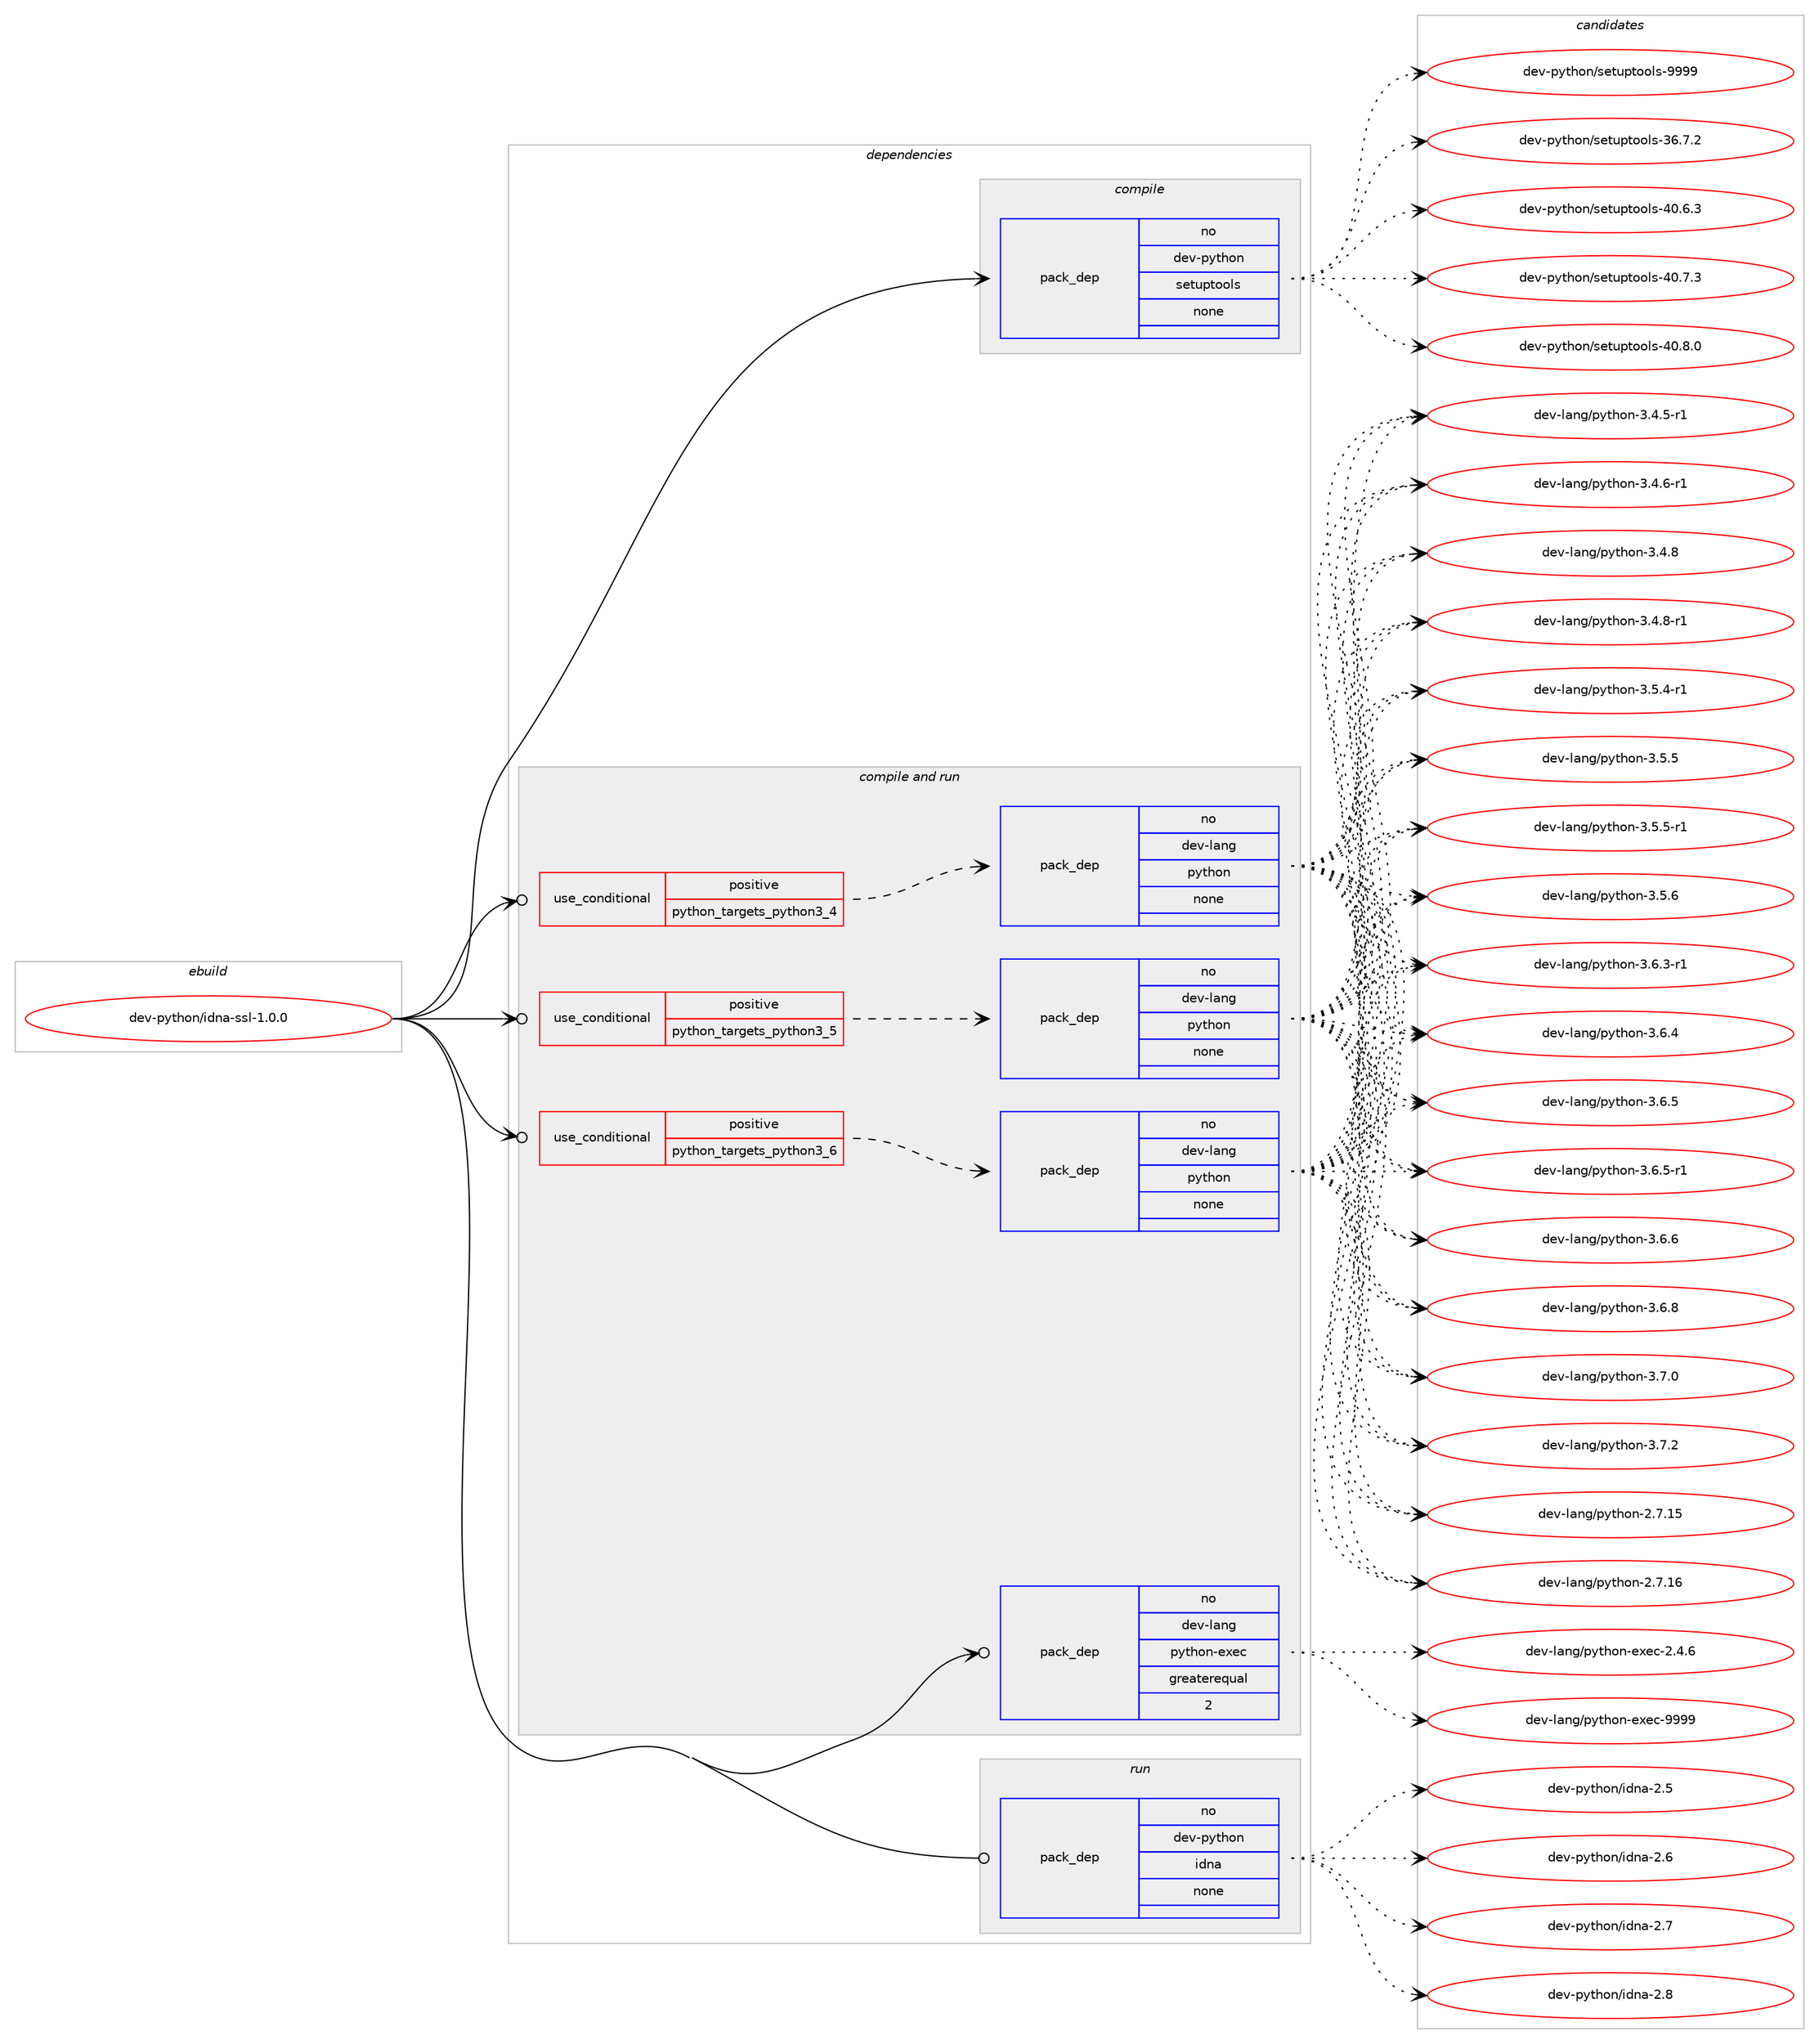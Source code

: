 digraph prolog {

# *************
# Graph options
# *************

newrank=true;
concentrate=true;
compound=true;
graph [rankdir=LR,fontname=Helvetica,fontsize=10,ranksep=1.5];#, ranksep=2.5, nodesep=0.2];
edge  [arrowhead=vee];
node  [fontname=Helvetica,fontsize=10];

# **********
# The ebuild
# **********

subgraph cluster_leftcol {
color=gray;
rank=same;
label=<<i>ebuild</i>>;
id [label="dev-python/idna-ssl-1.0.0", color=red, width=4, href="../dev-python/idna-ssl-1.0.0.svg"];
}

# ****************
# The dependencies
# ****************

subgraph cluster_midcol {
color=gray;
label=<<i>dependencies</i>>;
subgraph cluster_compile {
fillcolor="#eeeeee";
style=filled;
label=<<i>compile</i>>;
subgraph pack1014588 {
dependency1413532 [label=<<TABLE BORDER="0" CELLBORDER="1" CELLSPACING="0" CELLPADDING="4" WIDTH="220"><TR><TD ROWSPAN="6" CELLPADDING="30">pack_dep</TD></TR><TR><TD WIDTH="110">no</TD></TR><TR><TD>dev-python</TD></TR><TR><TD>setuptools</TD></TR><TR><TD>none</TD></TR><TR><TD></TD></TR></TABLE>>, shape=none, color=blue];
}
id:e -> dependency1413532:w [weight=20,style="solid",arrowhead="vee"];
}
subgraph cluster_compileandrun {
fillcolor="#eeeeee";
style=filled;
label=<<i>compile and run</i>>;
subgraph cond375675 {
dependency1413533 [label=<<TABLE BORDER="0" CELLBORDER="1" CELLSPACING="0" CELLPADDING="4"><TR><TD ROWSPAN="3" CELLPADDING="10">use_conditional</TD></TR><TR><TD>positive</TD></TR><TR><TD>python_targets_python3_4</TD></TR></TABLE>>, shape=none, color=red];
subgraph pack1014589 {
dependency1413534 [label=<<TABLE BORDER="0" CELLBORDER="1" CELLSPACING="0" CELLPADDING="4" WIDTH="220"><TR><TD ROWSPAN="6" CELLPADDING="30">pack_dep</TD></TR><TR><TD WIDTH="110">no</TD></TR><TR><TD>dev-lang</TD></TR><TR><TD>python</TD></TR><TR><TD>none</TD></TR><TR><TD></TD></TR></TABLE>>, shape=none, color=blue];
}
dependency1413533:e -> dependency1413534:w [weight=20,style="dashed",arrowhead="vee"];
}
id:e -> dependency1413533:w [weight=20,style="solid",arrowhead="odotvee"];
subgraph cond375676 {
dependency1413535 [label=<<TABLE BORDER="0" CELLBORDER="1" CELLSPACING="0" CELLPADDING="4"><TR><TD ROWSPAN="3" CELLPADDING="10">use_conditional</TD></TR><TR><TD>positive</TD></TR><TR><TD>python_targets_python3_5</TD></TR></TABLE>>, shape=none, color=red];
subgraph pack1014590 {
dependency1413536 [label=<<TABLE BORDER="0" CELLBORDER="1" CELLSPACING="0" CELLPADDING="4" WIDTH="220"><TR><TD ROWSPAN="6" CELLPADDING="30">pack_dep</TD></TR><TR><TD WIDTH="110">no</TD></TR><TR><TD>dev-lang</TD></TR><TR><TD>python</TD></TR><TR><TD>none</TD></TR><TR><TD></TD></TR></TABLE>>, shape=none, color=blue];
}
dependency1413535:e -> dependency1413536:w [weight=20,style="dashed",arrowhead="vee"];
}
id:e -> dependency1413535:w [weight=20,style="solid",arrowhead="odotvee"];
subgraph cond375677 {
dependency1413537 [label=<<TABLE BORDER="0" CELLBORDER="1" CELLSPACING="0" CELLPADDING="4"><TR><TD ROWSPAN="3" CELLPADDING="10">use_conditional</TD></TR><TR><TD>positive</TD></TR><TR><TD>python_targets_python3_6</TD></TR></TABLE>>, shape=none, color=red];
subgraph pack1014591 {
dependency1413538 [label=<<TABLE BORDER="0" CELLBORDER="1" CELLSPACING="0" CELLPADDING="4" WIDTH="220"><TR><TD ROWSPAN="6" CELLPADDING="30">pack_dep</TD></TR><TR><TD WIDTH="110">no</TD></TR><TR><TD>dev-lang</TD></TR><TR><TD>python</TD></TR><TR><TD>none</TD></TR><TR><TD></TD></TR></TABLE>>, shape=none, color=blue];
}
dependency1413537:e -> dependency1413538:w [weight=20,style="dashed",arrowhead="vee"];
}
id:e -> dependency1413537:w [weight=20,style="solid",arrowhead="odotvee"];
subgraph pack1014592 {
dependency1413539 [label=<<TABLE BORDER="0" CELLBORDER="1" CELLSPACING="0" CELLPADDING="4" WIDTH="220"><TR><TD ROWSPAN="6" CELLPADDING="30">pack_dep</TD></TR><TR><TD WIDTH="110">no</TD></TR><TR><TD>dev-lang</TD></TR><TR><TD>python-exec</TD></TR><TR><TD>greaterequal</TD></TR><TR><TD>2</TD></TR></TABLE>>, shape=none, color=blue];
}
id:e -> dependency1413539:w [weight=20,style="solid",arrowhead="odotvee"];
}
subgraph cluster_run {
fillcolor="#eeeeee";
style=filled;
label=<<i>run</i>>;
subgraph pack1014593 {
dependency1413540 [label=<<TABLE BORDER="0" CELLBORDER="1" CELLSPACING="0" CELLPADDING="4" WIDTH="220"><TR><TD ROWSPAN="6" CELLPADDING="30">pack_dep</TD></TR><TR><TD WIDTH="110">no</TD></TR><TR><TD>dev-python</TD></TR><TR><TD>idna</TD></TR><TR><TD>none</TD></TR><TR><TD></TD></TR></TABLE>>, shape=none, color=blue];
}
id:e -> dependency1413540:w [weight=20,style="solid",arrowhead="odot"];
}
}

# **************
# The candidates
# **************

subgraph cluster_choices {
rank=same;
color=gray;
label=<<i>candidates</i>>;

subgraph choice1014588 {
color=black;
nodesep=1;
choice100101118451121211161041111104711510111611711211611111110811545515446554650 [label="dev-python/setuptools-36.7.2", color=red, width=4,href="../dev-python/setuptools-36.7.2.svg"];
choice100101118451121211161041111104711510111611711211611111110811545524846544651 [label="dev-python/setuptools-40.6.3", color=red, width=4,href="../dev-python/setuptools-40.6.3.svg"];
choice100101118451121211161041111104711510111611711211611111110811545524846554651 [label="dev-python/setuptools-40.7.3", color=red, width=4,href="../dev-python/setuptools-40.7.3.svg"];
choice100101118451121211161041111104711510111611711211611111110811545524846564648 [label="dev-python/setuptools-40.8.0", color=red, width=4,href="../dev-python/setuptools-40.8.0.svg"];
choice10010111845112121116104111110471151011161171121161111111081154557575757 [label="dev-python/setuptools-9999", color=red, width=4,href="../dev-python/setuptools-9999.svg"];
dependency1413532:e -> choice100101118451121211161041111104711510111611711211611111110811545515446554650:w [style=dotted,weight="100"];
dependency1413532:e -> choice100101118451121211161041111104711510111611711211611111110811545524846544651:w [style=dotted,weight="100"];
dependency1413532:e -> choice100101118451121211161041111104711510111611711211611111110811545524846554651:w [style=dotted,weight="100"];
dependency1413532:e -> choice100101118451121211161041111104711510111611711211611111110811545524846564648:w [style=dotted,weight="100"];
dependency1413532:e -> choice10010111845112121116104111110471151011161171121161111111081154557575757:w [style=dotted,weight="100"];
}
subgraph choice1014589 {
color=black;
nodesep=1;
choice10010111845108971101034711212111610411111045504655464953 [label="dev-lang/python-2.7.15", color=red, width=4,href="../dev-lang/python-2.7.15.svg"];
choice10010111845108971101034711212111610411111045504655464954 [label="dev-lang/python-2.7.16", color=red, width=4,href="../dev-lang/python-2.7.16.svg"];
choice1001011184510897110103471121211161041111104551465246534511449 [label="dev-lang/python-3.4.5-r1", color=red, width=4,href="../dev-lang/python-3.4.5-r1.svg"];
choice1001011184510897110103471121211161041111104551465246544511449 [label="dev-lang/python-3.4.6-r1", color=red, width=4,href="../dev-lang/python-3.4.6-r1.svg"];
choice100101118451089711010347112121116104111110455146524656 [label="dev-lang/python-3.4.8", color=red, width=4,href="../dev-lang/python-3.4.8.svg"];
choice1001011184510897110103471121211161041111104551465246564511449 [label="dev-lang/python-3.4.8-r1", color=red, width=4,href="../dev-lang/python-3.4.8-r1.svg"];
choice1001011184510897110103471121211161041111104551465346524511449 [label="dev-lang/python-3.5.4-r1", color=red, width=4,href="../dev-lang/python-3.5.4-r1.svg"];
choice100101118451089711010347112121116104111110455146534653 [label="dev-lang/python-3.5.5", color=red, width=4,href="../dev-lang/python-3.5.5.svg"];
choice1001011184510897110103471121211161041111104551465346534511449 [label="dev-lang/python-3.5.5-r1", color=red, width=4,href="../dev-lang/python-3.5.5-r1.svg"];
choice100101118451089711010347112121116104111110455146534654 [label="dev-lang/python-3.5.6", color=red, width=4,href="../dev-lang/python-3.5.6.svg"];
choice1001011184510897110103471121211161041111104551465446514511449 [label="dev-lang/python-3.6.3-r1", color=red, width=4,href="../dev-lang/python-3.6.3-r1.svg"];
choice100101118451089711010347112121116104111110455146544652 [label="dev-lang/python-3.6.4", color=red, width=4,href="../dev-lang/python-3.6.4.svg"];
choice100101118451089711010347112121116104111110455146544653 [label="dev-lang/python-3.6.5", color=red, width=4,href="../dev-lang/python-3.6.5.svg"];
choice1001011184510897110103471121211161041111104551465446534511449 [label="dev-lang/python-3.6.5-r1", color=red, width=4,href="../dev-lang/python-3.6.5-r1.svg"];
choice100101118451089711010347112121116104111110455146544654 [label="dev-lang/python-3.6.6", color=red, width=4,href="../dev-lang/python-3.6.6.svg"];
choice100101118451089711010347112121116104111110455146544656 [label="dev-lang/python-3.6.8", color=red, width=4,href="../dev-lang/python-3.6.8.svg"];
choice100101118451089711010347112121116104111110455146554648 [label="dev-lang/python-3.7.0", color=red, width=4,href="../dev-lang/python-3.7.0.svg"];
choice100101118451089711010347112121116104111110455146554650 [label="dev-lang/python-3.7.2", color=red, width=4,href="../dev-lang/python-3.7.2.svg"];
dependency1413534:e -> choice10010111845108971101034711212111610411111045504655464953:w [style=dotted,weight="100"];
dependency1413534:e -> choice10010111845108971101034711212111610411111045504655464954:w [style=dotted,weight="100"];
dependency1413534:e -> choice1001011184510897110103471121211161041111104551465246534511449:w [style=dotted,weight="100"];
dependency1413534:e -> choice1001011184510897110103471121211161041111104551465246544511449:w [style=dotted,weight="100"];
dependency1413534:e -> choice100101118451089711010347112121116104111110455146524656:w [style=dotted,weight="100"];
dependency1413534:e -> choice1001011184510897110103471121211161041111104551465246564511449:w [style=dotted,weight="100"];
dependency1413534:e -> choice1001011184510897110103471121211161041111104551465346524511449:w [style=dotted,weight="100"];
dependency1413534:e -> choice100101118451089711010347112121116104111110455146534653:w [style=dotted,weight="100"];
dependency1413534:e -> choice1001011184510897110103471121211161041111104551465346534511449:w [style=dotted,weight="100"];
dependency1413534:e -> choice100101118451089711010347112121116104111110455146534654:w [style=dotted,weight="100"];
dependency1413534:e -> choice1001011184510897110103471121211161041111104551465446514511449:w [style=dotted,weight="100"];
dependency1413534:e -> choice100101118451089711010347112121116104111110455146544652:w [style=dotted,weight="100"];
dependency1413534:e -> choice100101118451089711010347112121116104111110455146544653:w [style=dotted,weight="100"];
dependency1413534:e -> choice1001011184510897110103471121211161041111104551465446534511449:w [style=dotted,weight="100"];
dependency1413534:e -> choice100101118451089711010347112121116104111110455146544654:w [style=dotted,weight="100"];
dependency1413534:e -> choice100101118451089711010347112121116104111110455146544656:w [style=dotted,weight="100"];
dependency1413534:e -> choice100101118451089711010347112121116104111110455146554648:w [style=dotted,weight="100"];
dependency1413534:e -> choice100101118451089711010347112121116104111110455146554650:w [style=dotted,weight="100"];
}
subgraph choice1014590 {
color=black;
nodesep=1;
choice10010111845108971101034711212111610411111045504655464953 [label="dev-lang/python-2.7.15", color=red, width=4,href="../dev-lang/python-2.7.15.svg"];
choice10010111845108971101034711212111610411111045504655464954 [label="dev-lang/python-2.7.16", color=red, width=4,href="../dev-lang/python-2.7.16.svg"];
choice1001011184510897110103471121211161041111104551465246534511449 [label="dev-lang/python-3.4.5-r1", color=red, width=4,href="../dev-lang/python-3.4.5-r1.svg"];
choice1001011184510897110103471121211161041111104551465246544511449 [label="dev-lang/python-3.4.6-r1", color=red, width=4,href="../dev-lang/python-3.4.6-r1.svg"];
choice100101118451089711010347112121116104111110455146524656 [label="dev-lang/python-3.4.8", color=red, width=4,href="../dev-lang/python-3.4.8.svg"];
choice1001011184510897110103471121211161041111104551465246564511449 [label="dev-lang/python-3.4.8-r1", color=red, width=4,href="../dev-lang/python-3.4.8-r1.svg"];
choice1001011184510897110103471121211161041111104551465346524511449 [label="dev-lang/python-3.5.4-r1", color=red, width=4,href="../dev-lang/python-3.5.4-r1.svg"];
choice100101118451089711010347112121116104111110455146534653 [label="dev-lang/python-3.5.5", color=red, width=4,href="../dev-lang/python-3.5.5.svg"];
choice1001011184510897110103471121211161041111104551465346534511449 [label="dev-lang/python-3.5.5-r1", color=red, width=4,href="../dev-lang/python-3.5.5-r1.svg"];
choice100101118451089711010347112121116104111110455146534654 [label="dev-lang/python-3.5.6", color=red, width=4,href="../dev-lang/python-3.5.6.svg"];
choice1001011184510897110103471121211161041111104551465446514511449 [label="dev-lang/python-3.6.3-r1", color=red, width=4,href="../dev-lang/python-3.6.3-r1.svg"];
choice100101118451089711010347112121116104111110455146544652 [label="dev-lang/python-3.6.4", color=red, width=4,href="../dev-lang/python-3.6.4.svg"];
choice100101118451089711010347112121116104111110455146544653 [label="dev-lang/python-3.6.5", color=red, width=4,href="../dev-lang/python-3.6.5.svg"];
choice1001011184510897110103471121211161041111104551465446534511449 [label="dev-lang/python-3.6.5-r1", color=red, width=4,href="../dev-lang/python-3.6.5-r1.svg"];
choice100101118451089711010347112121116104111110455146544654 [label="dev-lang/python-3.6.6", color=red, width=4,href="../dev-lang/python-3.6.6.svg"];
choice100101118451089711010347112121116104111110455146544656 [label="dev-lang/python-3.6.8", color=red, width=4,href="../dev-lang/python-3.6.8.svg"];
choice100101118451089711010347112121116104111110455146554648 [label="dev-lang/python-3.7.0", color=red, width=4,href="../dev-lang/python-3.7.0.svg"];
choice100101118451089711010347112121116104111110455146554650 [label="dev-lang/python-3.7.2", color=red, width=4,href="../dev-lang/python-3.7.2.svg"];
dependency1413536:e -> choice10010111845108971101034711212111610411111045504655464953:w [style=dotted,weight="100"];
dependency1413536:e -> choice10010111845108971101034711212111610411111045504655464954:w [style=dotted,weight="100"];
dependency1413536:e -> choice1001011184510897110103471121211161041111104551465246534511449:w [style=dotted,weight="100"];
dependency1413536:e -> choice1001011184510897110103471121211161041111104551465246544511449:w [style=dotted,weight="100"];
dependency1413536:e -> choice100101118451089711010347112121116104111110455146524656:w [style=dotted,weight="100"];
dependency1413536:e -> choice1001011184510897110103471121211161041111104551465246564511449:w [style=dotted,weight="100"];
dependency1413536:e -> choice1001011184510897110103471121211161041111104551465346524511449:w [style=dotted,weight="100"];
dependency1413536:e -> choice100101118451089711010347112121116104111110455146534653:w [style=dotted,weight="100"];
dependency1413536:e -> choice1001011184510897110103471121211161041111104551465346534511449:w [style=dotted,weight="100"];
dependency1413536:e -> choice100101118451089711010347112121116104111110455146534654:w [style=dotted,weight="100"];
dependency1413536:e -> choice1001011184510897110103471121211161041111104551465446514511449:w [style=dotted,weight="100"];
dependency1413536:e -> choice100101118451089711010347112121116104111110455146544652:w [style=dotted,weight="100"];
dependency1413536:e -> choice100101118451089711010347112121116104111110455146544653:w [style=dotted,weight="100"];
dependency1413536:e -> choice1001011184510897110103471121211161041111104551465446534511449:w [style=dotted,weight="100"];
dependency1413536:e -> choice100101118451089711010347112121116104111110455146544654:w [style=dotted,weight="100"];
dependency1413536:e -> choice100101118451089711010347112121116104111110455146544656:w [style=dotted,weight="100"];
dependency1413536:e -> choice100101118451089711010347112121116104111110455146554648:w [style=dotted,weight="100"];
dependency1413536:e -> choice100101118451089711010347112121116104111110455146554650:w [style=dotted,weight="100"];
}
subgraph choice1014591 {
color=black;
nodesep=1;
choice10010111845108971101034711212111610411111045504655464953 [label="dev-lang/python-2.7.15", color=red, width=4,href="../dev-lang/python-2.7.15.svg"];
choice10010111845108971101034711212111610411111045504655464954 [label="dev-lang/python-2.7.16", color=red, width=4,href="../dev-lang/python-2.7.16.svg"];
choice1001011184510897110103471121211161041111104551465246534511449 [label="dev-lang/python-3.4.5-r1", color=red, width=4,href="../dev-lang/python-3.4.5-r1.svg"];
choice1001011184510897110103471121211161041111104551465246544511449 [label="dev-lang/python-3.4.6-r1", color=red, width=4,href="../dev-lang/python-3.4.6-r1.svg"];
choice100101118451089711010347112121116104111110455146524656 [label="dev-lang/python-3.4.8", color=red, width=4,href="../dev-lang/python-3.4.8.svg"];
choice1001011184510897110103471121211161041111104551465246564511449 [label="dev-lang/python-3.4.8-r1", color=red, width=4,href="../dev-lang/python-3.4.8-r1.svg"];
choice1001011184510897110103471121211161041111104551465346524511449 [label="dev-lang/python-3.5.4-r1", color=red, width=4,href="../dev-lang/python-3.5.4-r1.svg"];
choice100101118451089711010347112121116104111110455146534653 [label="dev-lang/python-3.5.5", color=red, width=4,href="../dev-lang/python-3.5.5.svg"];
choice1001011184510897110103471121211161041111104551465346534511449 [label="dev-lang/python-3.5.5-r1", color=red, width=4,href="../dev-lang/python-3.5.5-r1.svg"];
choice100101118451089711010347112121116104111110455146534654 [label="dev-lang/python-3.5.6", color=red, width=4,href="../dev-lang/python-3.5.6.svg"];
choice1001011184510897110103471121211161041111104551465446514511449 [label="dev-lang/python-3.6.3-r1", color=red, width=4,href="../dev-lang/python-3.6.3-r1.svg"];
choice100101118451089711010347112121116104111110455146544652 [label="dev-lang/python-3.6.4", color=red, width=4,href="../dev-lang/python-3.6.4.svg"];
choice100101118451089711010347112121116104111110455146544653 [label="dev-lang/python-3.6.5", color=red, width=4,href="../dev-lang/python-3.6.5.svg"];
choice1001011184510897110103471121211161041111104551465446534511449 [label="dev-lang/python-3.6.5-r1", color=red, width=4,href="../dev-lang/python-3.6.5-r1.svg"];
choice100101118451089711010347112121116104111110455146544654 [label="dev-lang/python-3.6.6", color=red, width=4,href="../dev-lang/python-3.6.6.svg"];
choice100101118451089711010347112121116104111110455146544656 [label="dev-lang/python-3.6.8", color=red, width=4,href="../dev-lang/python-3.6.8.svg"];
choice100101118451089711010347112121116104111110455146554648 [label="dev-lang/python-3.7.0", color=red, width=4,href="../dev-lang/python-3.7.0.svg"];
choice100101118451089711010347112121116104111110455146554650 [label="dev-lang/python-3.7.2", color=red, width=4,href="../dev-lang/python-3.7.2.svg"];
dependency1413538:e -> choice10010111845108971101034711212111610411111045504655464953:w [style=dotted,weight="100"];
dependency1413538:e -> choice10010111845108971101034711212111610411111045504655464954:w [style=dotted,weight="100"];
dependency1413538:e -> choice1001011184510897110103471121211161041111104551465246534511449:w [style=dotted,weight="100"];
dependency1413538:e -> choice1001011184510897110103471121211161041111104551465246544511449:w [style=dotted,weight="100"];
dependency1413538:e -> choice100101118451089711010347112121116104111110455146524656:w [style=dotted,weight="100"];
dependency1413538:e -> choice1001011184510897110103471121211161041111104551465246564511449:w [style=dotted,weight="100"];
dependency1413538:e -> choice1001011184510897110103471121211161041111104551465346524511449:w [style=dotted,weight="100"];
dependency1413538:e -> choice100101118451089711010347112121116104111110455146534653:w [style=dotted,weight="100"];
dependency1413538:e -> choice1001011184510897110103471121211161041111104551465346534511449:w [style=dotted,weight="100"];
dependency1413538:e -> choice100101118451089711010347112121116104111110455146534654:w [style=dotted,weight="100"];
dependency1413538:e -> choice1001011184510897110103471121211161041111104551465446514511449:w [style=dotted,weight="100"];
dependency1413538:e -> choice100101118451089711010347112121116104111110455146544652:w [style=dotted,weight="100"];
dependency1413538:e -> choice100101118451089711010347112121116104111110455146544653:w [style=dotted,weight="100"];
dependency1413538:e -> choice1001011184510897110103471121211161041111104551465446534511449:w [style=dotted,weight="100"];
dependency1413538:e -> choice100101118451089711010347112121116104111110455146544654:w [style=dotted,weight="100"];
dependency1413538:e -> choice100101118451089711010347112121116104111110455146544656:w [style=dotted,weight="100"];
dependency1413538:e -> choice100101118451089711010347112121116104111110455146554648:w [style=dotted,weight="100"];
dependency1413538:e -> choice100101118451089711010347112121116104111110455146554650:w [style=dotted,weight="100"];
}
subgraph choice1014592 {
color=black;
nodesep=1;
choice1001011184510897110103471121211161041111104510112010199455046524654 [label="dev-lang/python-exec-2.4.6", color=red, width=4,href="../dev-lang/python-exec-2.4.6.svg"];
choice10010111845108971101034711212111610411111045101120101994557575757 [label="dev-lang/python-exec-9999", color=red, width=4,href="../dev-lang/python-exec-9999.svg"];
dependency1413539:e -> choice1001011184510897110103471121211161041111104510112010199455046524654:w [style=dotted,weight="100"];
dependency1413539:e -> choice10010111845108971101034711212111610411111045101120101994557575757:w [style=dotted,weight="100"];
}
subgraph choice1014593 {
color=black;
nodesep=1;
choice10010111845112121116104111110471051001109745504653 [label="dev-python/idna-2.5", color=red, width=4,href="../dev-python/idna-2.5.svg"];
choice10010111845112121116104111110471051001109745504654 [label="dev-python/idna-2.6", color=red, width=4,href="../dev-python/idna-2.6.svg"];
choice10010111845112121116104111110471051001109745504655 [label="dev-python/idna-2.7", color=red, width=4,href="../dev-python/idna-2.7.svg"];
choice10010111845112121116104111110471051001109745504656 [label="dev-python/idna-2.8", color=red, width=4,href="../dev-python/idna-2.8.svg"];
dependency1413540:e -> choice10010111845112121116104111110471051001109745504653:w [style=dotted,weight="100"];
dependency1413540:e -> choice10010111845112121116104111110471051001109745504654:w [style=dotted,weight="100"];
dependency1413540:e -> choice10010111845112121116104111110471051001109745504655:w [style=dotted,weight="100"];
dependency1413540:e -> choice10010111845112121116104111110471051001109745504656:w [style=dotted,weight="100"];
}
}

}
